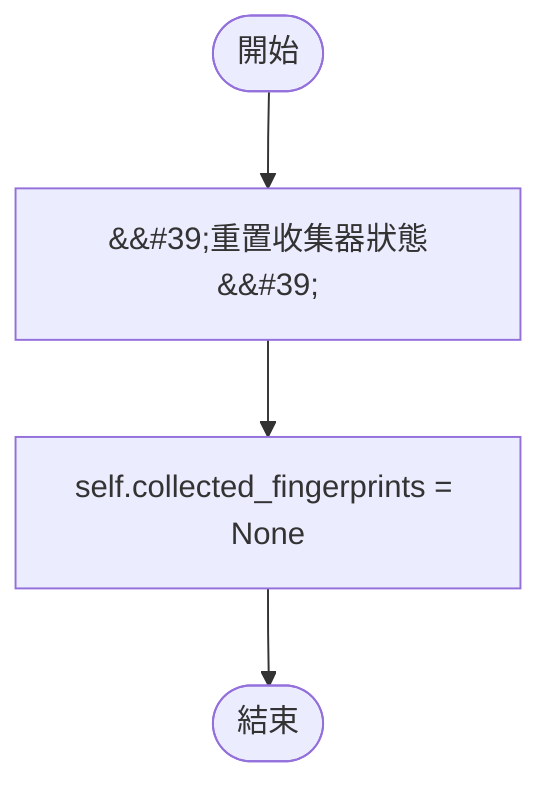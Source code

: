 flowchart TB
    n1([開始])
    n2([結束])
    n3[&amp;&#35;39;重置收集器狀態&amp;&#35;39;]
    n4[self.collected_fingerprints = None]
    n1 --> n3
    n3 --> n4
    n4 --> n2